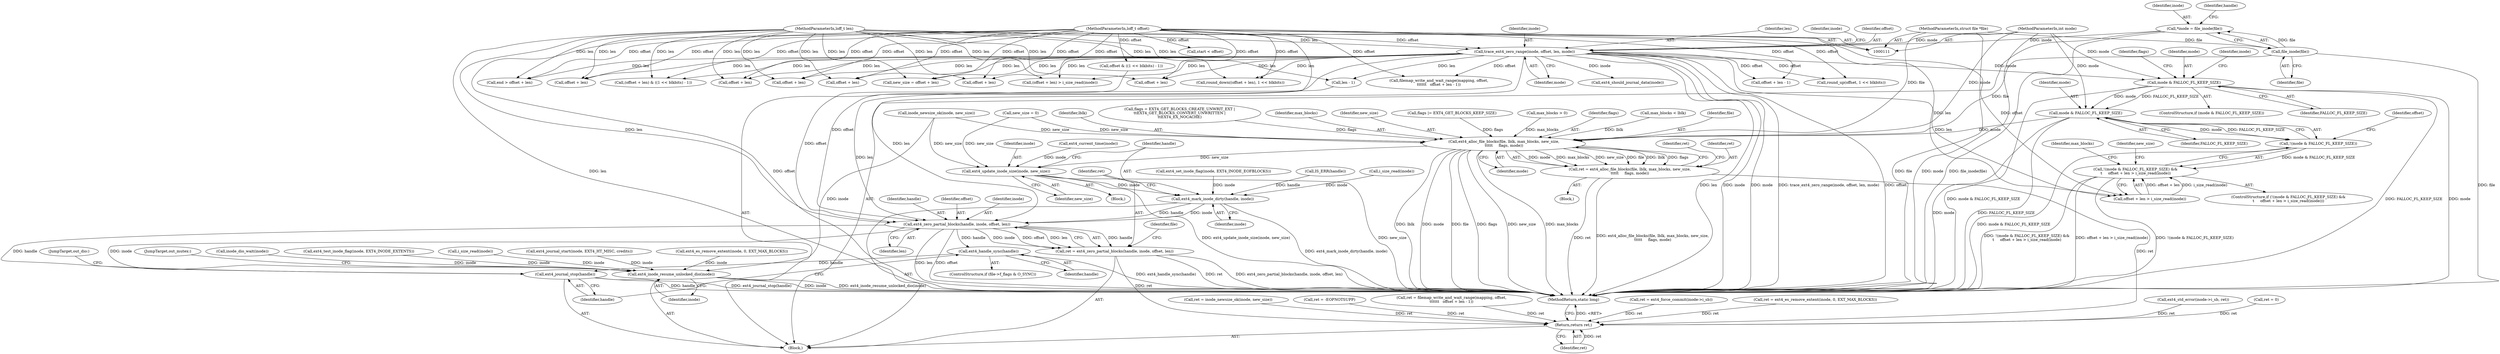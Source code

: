 digraph "1_linux_0f2af21aae11972fa924374ddcf52e88347cf5a8@del" {
"1000283" [label="(Call,mode & FALLOC_FL_KEEP_SIZE)"];
"1000154" [label="(Call,trace_ext4_zero_range(inode, offset, len, mode))"];
"1000118" [label="(Call,*inode = file_inode(file))"];
"1000120" [label="(Call,file_inode(file))"];
"1000112" [label="(MethodParameterIn,struct file *file)"];
"1000113" [label="(MethodParameterIn,loff_t offset)"];
"1000114" [label="(MethodParameterIn,loff_t len)"];
"1000115" [label="(MethodParameterIn,int mode)"];
"1000308" [label="(Call,mode & FALLOC_FL_KEEP_SIZE)"];
"1000307" [label="(Call,!(mode & FALLOC_FL_KEEP_SIZE))"];
"1000306" [label="(Call,!(mode & FALLOC_FL_KEEP_SIZE) &&\n\t     offset + len > i_size_read(inode))"];
"1000363" [label="(Call,ext4_alloc_file_blocks(file, lblk, max_blocks, new_size,\n\t\t\t\t\t     flags, mode))"];
"1000361" [label="(Call,ret = ext4_alloc_file_blocks(file, lblk, max_blocks, new_size,\n\t\t\t\t\t     flags, mode))"];
"1000481" [label="(Return,return ret;)"];
"1000437" [label="(Call,ext4_update_inode_size(inode, new_size))"];
"1000452" [label="(Call,ext4_mark_inode_dirty(handle, inode))"];
"1000457" [label="(Call,ext4_zero_partial_blocks(handle, inode, offset, len))"];
"1000455" [label="(Call,ret = ext4_zero_partial_blocks(handle, inode, offset, len))"];
"1000468" [label="(Call,ext4_handle_sync(handle))"];
"1000470" [label="(Call,ext4_journal_stop(handle))"];
"1000473" [label="(Call,ext4_inode_resume_unlocked_dio(inode))"];
"1000365" [label="(Identifier,lblk)"];
"1000454" [label="(Identifier,inode)"];
"1000215" [label="(Call,offset + len)"];
"1000193" [label="(Call,filemap_write_and_wait_range(mapping, offset,\n\t\t\t\t\t\t   offset + len - 1))"];
"1000275" [label="(Call,flags = EXT4_GET_BLOCKS_CREATE_UNWRIT_EXT |\n\t\tEXT4_GET_BLOCKS_CONVERT_UNWRITTEN |\n\t\tEXT4_EX_NOCACHE)"];
"1000307" [label="(Call,!(mode & FALLOC_FL_KEEP_SIZE))"];
"1000470" [label="(Call,ext4_journal_stop(handle))"];
"1000284" [label="(Identifier,mode)"];
"1000366" [label="(Identifier,max_blocks)"];
"1000418" [label="(Call,ext4_std_error(inode->i_sb, ret))"];
"1000119" [label="(Identifier,inode)"];
"1000124" [label="(Identifier,handle)"];
"1000292" [label="(Identifier,inode)"];
"1000196" [label="(Call,offset + len - 1)"];
"1000340" [label="(Block,)"];
"1000458" [label="(Identifier,handle)"];
"1000367" [label="(Identifier,new_size)"];
"1000286" [label="(Call,flags |= EXT4_GET_BLOCKS_KEEP_SIZE)"];
"1000460" [label="(Identifier,offset)"];
"1000287" [label="(Identifier,flags)"];
"1000468" [label="(Call,ext4_handle_sync(handle))"];
"1000338" [label="(Identifier,max_blocks)"];
"1000157" [label="(Identifier,len)"];
"1000158" [label="(Identifier,mode)"];
"1000311" [label="(Call,offset + len > i_size_read(inode))"];
"1000438" [label="(Identifier,inode)"];
"1000112" [label="(MethodParameterIn,struct file *file)"];
"1000169" [label="(Call,ext4_should_journal_data(inode))"];
"1000452" [label="(Call,ext4_mark_inode_dirty(handle, inode))"];
"1000475" [label="(JumpTarget,out_mutex:)"];
"1000120" [label="(Call,file_inode(file))"];
"1000132" [label="(Call,ret = 0)"];
"1000457" [label="(Call,ext4_zero_partial_blocks(handle, inode, offset, len))"];
"1000214" [label="(Call,round_down((offset + len), 1 << blkbits))"];
"1000319" [label="(Identifier,new_size)"];
"1000483" [label="(MethodReturn,static long)"];
"1000359" [label="(Call,inode_dio_wait(inode))"];
"1000459" [label="(Identifier,inode)"];
"1000226" [label="(Call,end > offset + len)"];
"1000306" [label="(Call,!(mode & FALLOC_FL_KEEP_SIZE) &&\n\t     offset + len > i_size_read(inode))"];
"1000472" [label="(JumpTarget,out_dio:)"];
"1000116" [label="(Block,)"];
"1000236" [label="(Call,offset & ((1 << blkbits) - 1))"];
"1000198" [label="(Call,len - 1)"];
"1000453" [label="(Identifier,handle)"];
"1000154" [label="(Call,trace_ext4_zero_range(inode, offset, len, mode))"];
"1000462" [label="(ControlStructure,if (file->f_flags & O_SYNC))"];
"1000444" [label="(Call,offset + len)"];
"1000305" [label="(ControlStructure,if (!(mode & FALLOC_FL_KEEP_SIZE) &&\n\t     offset + len > i_size_read(inode)))"];
"1000473" [label="(Call,ext4_inode_resume_unlocked_dio(inode))"];
"1000337" [label="(Call,max_blocks > 0)"];
"1000323" [label="(Call,ret = inode_newsize_ok(inode, new_size))"];
"1000439" [label="(Identifier,new_size)"];
"1000461" [label="(Identifier,len)"];
"1000207" [label="(Call,round_up(offset, 1 << blkbits))"];
"1000300" [label="(Call,ret = -EOPNOTSUPP)"];
"1000115" [label="(MethodParameterIn,int mode)"];
"1000296" [label="(Call,ext4_test_inode_flag(inode, EXT4_INODE_EXTENTS))"];
"1000163" [label="(Identifier,inode)"];
"1000474" [label="(Identifier,inode)"];
"1000223" [label="(Call,start < offset)"];
"1000191" [label="(Call,ret = filemap_write_and_wait_range(mapping, offset,\n\t\t\t\t\t\t   offset + len - 1))"];
"1000447" [label="(Call,i_size_read(inode))"];
"1000114" [label="(MethodParameterIn,loff_t len)"];
"1000245" [label="(Call,(offset + len) & ((1 << blkbits) - 1))"];
"1000309" [label="(Identifier,mode)"];
"1000156" [label="(Identifier,offset)"];
"1000246" [label="(Call,offset + len)"];
"1000368" [label="(Identifier,flags)"];
"1000315" [label="(Call,i_size_read(inode))"];
"1000320" [label="(Call,offset + len)"];
"1000481" [label="(Return,return ret;)"];
"1000310" [label="(Identifier,FALLOC_FL_KEEP_SIZE)"];
"1000471" [label="(Identifier,handle)"];
"1000118" [label="(Call,*inode = file_inode(file))"];
"1000406" [label="(Call,ext4_journal_start(inode, EXT4_HT_MISC, credits))"];
"1000363" [label="(Call,ext4_alloc_file_blocks(file, lblk, max_blocks, new_size,\n\t\t\t\t\t     flags, mode))"];
"1000282" [label="(ControlStructure,if (mode & FALLOC_FL_KEEP_SIZE))"];
"1000265" [label="(Call,max_blocks < lblk)"];
"1000113" [label="(MethodParameterIn,loff_t offset)"];
"1000482" [label="(Identifier,ret)"];
"1000364" [label="(Identifier,file)"];
"1000369" [label="(Identifier,mode)"];
"1000313" [label="(Identifier,offset)"];
"1000437" [label="(Call,ext4_update_inode_size(inode, new_size))"];
"1000308" [label="(Call,mode & FALLOC_FL_KEEP_SIZE)"];
"1000432" [label="(Call,ext4_current_time(inode))"];
"1000449" [label="(Call,ext4_set_inode_flag(inode, EXT4_INODE_EOFBLOCKS))"];
"1000455" [label="(Call,ret = ext4_zero_partial_blocks(handle, inode, offset, len))"];
"1000362" [label="(Identifier,ret)"];
"1000456" [label="(Identifier,ret)"];
"1000128" [label="(Call,new_size = 0)"];
"1000361" [label="(Call,ret = ext4_alloc_file_blocks(file, lblk, max_blocks, new_size,\n\t\t\t\t\t     flags, mode))"];
"1000121" [label="(Identifier,file)"];
"1000375" [label="(Call,ext4_es_remove_extent(inode, 0, EXT_MAX_BLOCKS))"];
"1000172" [label="(Call,ret = ext4_force_commit(inode->i_sb))"];
"1000436" [label="(Block,)"];
"1000283" [label="(Call,mode & FALLOC_FL_KEEP_SIZE)"];
"1000325" [label="(Call,inode_newsize_ok(inode, new_size))"];
"1000312" [label="(Call,offset + len)"];
"1000465" [label="(Identifier,file)"];
"1000373" [label="(Call,ret = ext4_es_remove_extent(inode, 0, EXT_MAX_BLOCKS))"];
"1000318" [label="(Call,new_size = offset + len)"];
"1000285" [label="(Identifier,FALLOC_FL_KEEP_SIZE)"];
"1000371" [label="(Identifier,ret)"];
"1000411" [label="(Call,IS_ERR(handle))"];
"1000228" [label="(Call,offset + len)"];
"1000469" [label="(Identifier,handle)"];
"1000155" [label="(Identifier,inode)"];
"1000443" [label="(Call,(offset + len) > i_size_read(inode))"];
"1000283" -> "1000282"  [label="AST: "];
"1000283" -> "1000285"  [label="CFG: "];
"1000284" -> "1000283"  [label="AST: "];
"1000285" -> "1000283"  [label="AST: "];
"1000287" -> "1000283"  [label="CFG: "];
"1000292" -> "1000283"  [label="CFG: "];
"1000283" -> "1000483"  [label="DDG: FALLOC_FL_KEEP_SIZE"];
"1000283" -> "1000483"  [label="DDG: mode"];
"1000283" -> "1000483"  [label="DDG: mode & FALLOC_FL_KEEP_SIZE"];
"1000154" -> "1000283"  [label="DDG: mode"];
"1000115" -> "1000283"  [label="DDG: mode"];
"1000283" -> "1000308"  [label="DDG: mode"];
"1000283" -> "1000308"  [label="DDG: FALLOC_FL_KEEP_SIZE"];
"1000154" -> "1000116"  [label="AST: "];
"1000154" -> "1000158"  [label="CFG: "];
"1000155" -> "1000154"  [label="AST: "];
"1000156" -> "1000154"  [label="AST: "];
"1000157" -> "1000154"  [label="AST: "];
"1000158" -> "1000154"  [label="AST: "];
"1000163" -> "1000154"  [label="CFG: "];
"1000154" -> "1000483"  [label="DDG: len"];
"1000154" -> "1000483"  [label="DDG: inode"];
"1000154" -> "1000483"  [label="DDG: mode"];
"1000154" -> "1000483"  [label="DDG: trace_ext4_zero_range(inode, offset, len, mode)"];
"1000154" -> "1000483"  [label="DDG: offset"];
"1000118" -> "1000154"  [label="DDG: inode"];
"1000113" -> "1000154"  [label="DDG: offset"];
"1000114" -> "1000154"  [label="DDG: len"];
"1000115" -> "1000154"  [label="DDG: mode"];
"1000154" -> "1000169"  [label="DDG: inode"];
"1000154" -> "1000193"  [label="DDG: offset"];
"1000154" -> "1000196"  [label="DDG: offset"];
"1000154" -> "1000198"  [label="DDG: len"];
"1000154" -> "1000207"  [label="DDG: offset"];
"1000154" -> "1000214"  [label="DDG: len"];
"1000154" -> "1000215"  [label="DDG: len"];
"1000154" -> "1000226"  [label="DDG: len"];
"1000154" -> "1000228"  [label="DDG: len"];
"1000154" -> "1000245"  [label="DDG: len"];
"1000154" -> "1000246"  [label="DDG: len"];
"1000154" -> "1000311"  [label="DDG: len"];
"1000154" -> "1000312"  [label="DDG: len"];
"1000154" -> "1000318"  [label="DDG: len"];
"1000154" -> "1000320"  [label="DDG: len"];
"1000154" -> "1000443"  [label="DDG: len"];
"1000154" -> "1000444"  [label="DDG: len"];
"1000154" -> "1000457"  [label="DDG: len"];
"1000118" -> "1000116"  [label="AST: "];
"1000118" -> "1000120"  [label="CFG: "];
"1000119" -> "1000118"  [label="AST: "];
"1000120" -> "1000118"  [label="AST: "];
"1000124" -> "1000118"  [label="CFG: "];
"1000118" -> "1000483"  [label="DDG: file_inode(file)"];
"1000120" -> "1000118"  [label="DDG: file"];
"1000120" -> "1000121"  [label="CFG: "];
"1000121" -> "1000120"  [label="AST: "];
"1000120" -> "1000483"  [label="DDG: file"];
"1000112" -> "1000120"  [label="DDG: file"];
"1000120" -> "1000363"  [label="DDG: file"];
"1000112" -> "1000111"  [label="AST: "];
"1000112" -> "1000483"  [label="DDG: file"];
"1000112" -> "1000363"  [label="DDG: file"];
"1000113" -> "1000111"  [label="AST: "];
"1000113" -> "1000483"  [label="DDG: offset"];
"1000113" -> "1000193"  [label="DDG: offset"];
"1000113" -> "1000196"  [label="DDG: offset"];
"1000113" -> "1000207"  [label="DDG: offset"];
"1000113" -> "1000214"  [label="DDG: offset"];
"1000113" -> "1000215"  [label="DDG: offset"];
"1000113" -> "1000223"  [label="DDG: offset"];
"1000113" -> "1000226"  [label="DDG: offset"];
"1000113" -> "1000228"  [label="DDG: offset"];
"1000113" -> "1000236"  [label="DDG: offset"];
"1000113" -> "1000245"  [label="DDG: offset"];
"1000113" -> "1000246"  [label="DDG: offset"];
"1000113" -> "1000311"  [label="DDG: offset"];
"1000113" -> "1000312"  [label="DDG: offset"];
"1000113" -> "1000318"  [label="DDG: offset"];
"1000113" -> "1000320"  [label="DDG: offset"];
"1000113" -> "1000443"  [label="DDG: offset"];
"1000113" -> "1000444"  [label="DDG: offset"];
"1000113" -> "1000457"  [label="DDG: offset"];
"1000114" -> "1000111"  [label="AST: "];
"1000114" -> "1000483"  [label="DDG: len"];
"1000114" -> "1000198"  [label="DDG: len"];
"1000114" -> "1000214"  [label="DDG: len"];
"1000114" -> "1000215"  [label="DDG: len"];
"1000114" -> "1000226"  [label="DDG: len"];
"1000114" -> "1000228"  [label="DDG: len"];
"1000114" -> "1000245"  [label="DDG: len"];
"1000114" -> "1000246"  [label="DDG: len"];
"1000114" -> "1000311"  [label="DDG: len"];
"1000114" -> "1000312"  [label="DDG: len"];
"1000114" -> "1000318"  [label="DDG: len"];
"1000114" -> "1000320"  [label="DDG: len"];
"1000114" -> "1000443"  [label="DDG: len"];
"1000114" -> "1000444"  [label="DDG: len"];
"1000114" -> "1000457"  [label="DDG: len"];
"1000115" -> "1000111"  [label="AST: "];
"1000115" -> "1000483"  [label="DDG: mode"];
"1000115" -> "1000308"  [label="DDG: mode"];
"1000115" -> "1000363"  [label="DDG: mode"];
"1000308" -> "1000307"  [label="AST: "];
"1000308" -> "1000310"  [label="CFG: "];
"1000309" -> "1000308"  [label="AST: "];
"1000310" -> "1000308"  [label="AST: "];
"1000307" -> "1000308"  [label="CFG: "];
"1000308" -> "1000483"  [label="DDG: FALLOC_FL_KEEP_SIZE"];
"1000308" -> "1000483"  [label="DDG: mode"];
"1000308" -> "1000307"  [label="DDG: mode"];
"1000308" -> "1000307"  [label="DDG: FALLOC_FL_KEEP_SIZE"];
"1000308" -> "1000363"  [label="DDG: mode"];
"1000307" -> "1000306"  [label="AST: "];
"1000313" -> "1000307"  [label="CFG: "];
"1000306" -> "1000307"  [label="CFG: "];
"1000307" -> "1000483"  [label="DDG: mode & FALLOC_FL_KEEP_SIZE"];
"1000307" -> "1000306"  [label="DDG: mode & FALLOC_FL_KEEP_SIZE"];
"1000306" -> "1000305"  [label="AST: "];
"1000306" -> "1000311"  [label="CFG: "];
"1000311" -> "1000306"  [label="AST: "];
"1000319" -> "1000306"  [label="CFG: "];
"1000338" -> "1000306"  [label="CFG: "];
"1000306" -> "1000483"  [label="DDG: offset + len > i_size_read(inode)"];
"1000306" -> "1000483"  [label="DDG: !(mode & FALLOC_FL_KEEP_SIZE)"];
"1000306" -> "1000483"  [label="DDG: !(mode & FALLOC_FL_KEEP_SIZE) &&\n\t     offset + len > i_size_read(inode)"];
"1000311" -> "1000306"  [label="DDG: offset + len"];
"1000311" -> "1000306"  [label="DDG: i_size_read(inode)"];
"1000363" -> "1000361"  [label="AST: "];
"1000363" -> "1000369"  [label="CFG: "];
"1000364" -> "1000363"  [label="AST: "];
"1000365" -> "1000363"  [label="AST: "];
"1000366" -> "1000363"  [label="AST: "];
"1000367" -> "1000363"  [label="AST: "];
"1000368" -> "1000363"  [label="AST: "];
"1000369" -> "1000363"  [label="AST: "];
"1000361" -> "1000363"  [label="CFG: "];
"1000363" -> "1000483"  [label="DDG: lblk"];
"1000363" -> "1000483"  [label="DDG: mode"];
"1000363" -> "1000483"  [label="DDG: file"];
"1000363" -> "1000483"  [label="DDG: flags"];
"1000363" -> "1000483"  [label="DDG: new_size"];
"1000363" -> "1000483"  [label="DDG: max_blocks"];
"1000363" -> "1000361"  [label="DDG: mode"];
"1000363" -> "1000361"  [label="DDG: max_blocks"];
"1000363" -> "1000361"  [label="DDG: new_size"];
"1000363" -> "1000361"  [label="DDG: file"];
"1000363" -> "1000361"  [label="DDG: lblk"];
"1000363" -> "1000361"  [label="DDG: flags"];
"1000265" -> "1000363"  [label="DDG: lblk"];
"1000337" -> "1000363"  [label="DDG: max_blocks"];
"1000128" -> "1000363"  [label="DDG: new_size"];
"1000325" -> "1000363"  [label="DDG: new_size"];
"1000286" -> "1000363"  [label="DDG: flags"];
"1000275" -> "1000363"  [label="DDG: flags"];
"1000363" -> "1000437"  [label="DDG: new_size"];
"1000361" -> "1000340"  [label="AST: "];
"1000362" -> "1000361"  [label="AST: "];
"1000371" -> "1000361"  [label="CFG: "];
"1000361" -> "1000483"  [label="DDG: ret"];
"1000361" -> "1000483"  [label="DDG: ext4_alloc_file_blocks(file, lblk, max_blocks, new_size,\n\t\t\t\t\t     flags, mode)"];
"1000361" -> "1000481"  [label="DDG: ret"];
"1000481" -> "1000116"  [label="AST: "];
"1000481" -> "1000482"  [label="CFG: "];
"1000482" -> "1000481"  [label="AST: "];
"1000483" -> "1000481"  [label="CFG: "];
"1000481" -> "1000483"  [label="DDG: <RET>"];
"1000482" -> "1000481"  [label="DDG: ret"];
"1000300" -> "1000481"  [label="DDG: ret"];
"1000418" -> "1000481"  [label="DDG: ret"];
"1000132" -> "1000481"  [label="DDG: ret"];
"1000323" -> "1000481"  [label="DDG: ret"];
"1000172" -> "1000481"  [label="DDG: ret"];
"1000373" -> "1000481"  [label="DDG: ret"];
"1000191" -> "1000481"  [label="DDG: ret"];
"1000455" -> "1000481"  [label="DDG: ret"];
"1000437" -> "1000436"  [label="AST: "];
"1000437" -> "1000439"  [label="CFG: "];
"1000438" -> "1000437"  [label="AST: "];
"1000439" -> "1000437"  [label="AST: "];
"1000453" -> "1000437"  [label="CFG: "];
"1000437" -> "1000483"  [label="DDG: ext4_update_inode_size(inode, new_size)"];
"1000437" -> "1000483"  [label="DDG: new_size"];
"1000432" -> "1000437"  [label="DDG: inode"];
"1000128" -> "1000437"  [label="DDG: new_size"];
"1000325" -> "1000437"  [label="DDG: new_size"];
"1000437" -> "1000452"  [label="DDG: inode"];
"1000452" -> "1000116"  [label="AST: "];
"1000452" -> "1000454"  [label="CFG: "];
"1000453" -> "1000452"  [label="AST: "];
"1000454" -> "1000452"  [label="AST: "];
"1000456" -> "1000452"  [label="CFG: "];
"1000452" -> "1000483"  [label="DDG: ext4_mark_inode_dirty(handle, inode)"];
"1000411" -> "1000452"  [label="DDG: handle"];
"1000449" -> "1000452"  [label="DDG: inode"];
"1000447" -> "1000452"  [label="DDG: inode"];
"1000452" -> "1000457"  [label="DDG: handle"];
"1000452" -> "1000457"  [label="DDG: inode"];
"1000457" -> "1000455"  [label="AST: "];
"1000457" -> "1000461"  [label="CFG: "];
"1000458" -> "1000457"  [label="AST: "];
"1000459" -> "1000457"  [label="AST: "];
"1000460" -> "1000457"  [label="AST: "];
"1000461" -> "1000457"  [label="AST: "];
"1000455" -> "1000457"  [label="CFG: "];
"1000457" -> "1000483"  [label="DDG: len"];
"1000457" -> "1000483"  [label="DDG: offset"];
"1000457" -> "1000455"  [label="DDG: handle"];
"1000457" -> "1000455"  [label="DDG: inode"];
"1000457" -> "1000455"  [label="DDG: offset"];
"1000457" -> "1000455"  [label="DDG: len"];
"1000236" -> "1000457"  [label="DDG: offset"];
"1000198" -> "1000457"  [label="DDG: len"];
"1000457" -> "1000468"  [label="DDG: handle"];
"1000457" -> "1000470"  [label="DDG: handle"];
"1000457" -> "1000473"  [label="DDG: inode"];
"1000455" -> "1000116"  [label="AST: "];
"1000456" -> "1000455"  [label="AST: "];
"1000465" -> "1000455"  [label="CFG: "];
"1000455" -> "1000483"  [label="DDG: ext4_zero_partial_blocks(handle, inode, offset, len)"];
"1000455" -> "1000483"  [label="DDG: ret"];
"1000468" -> "1000462"  [label="AST: "];
"1000468" -> "1000469"  [label="CFG: "];
"1000469" -> "1000468"  [label="AST: "];
"1000471" -> "1000468"  [label="CFG: "];
"1000468" -> "1000483"  [label="DDG: ext4_handle_sync(handle)"];
"1000468" -> "1000470"  [label="DDG: handle"];
"1000470" -> "1000116"  [label="AST: "];
"1000470" -> "1000471"  [label="CFG: "];
"1000471" -> "1000470"  [label="AST: "];
"1000472" -> "1000470"  [label="CFG: "];
"1000470" -> "1000483"  [label="DDG: handle"];
"1000470" -> "1000483"  [label="DDG: ext4_journal_stop(handle)"];
"1000473" -> "1000116"  [label="AST: "];
"1000473" -> "1000474"  [label="CFG: "];
"1000474" -> "1000473"  [label="AST: "];
"1000475" -> "1000473"  [label="CFG: "];
"1000473" -> "1000483"  [label="DDG: inode"];
"1000473" -> "1000483"  [label="DDG: ext4_inode_resume_unlocked_dio(inode)"];
"1000325" -> "1000473"  [label="DDG: inode"];
"1000375" -> "1000473"  [label="DDG: inode"];
"1000315" -> "1000473"  [label="DDG: inode"];
"1000406" -> "1000473"  [label="DDG: inode"];
"1000296" -> "1000473"  [label="DDG: inode"];
"1000359" -> "1000473"  [label="DDG: inode"];
}
